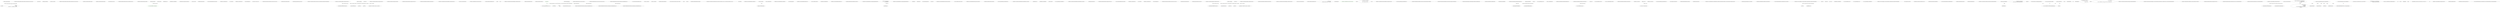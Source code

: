 digraph  {
n11 [label="HangFire.Web.CombinedResourceHandler", span=""];
n0 [cluster="HangFire.Web.CombinedResourceHandler.CombinedResourceHandler(System.Reflection.Assembly, string, params string[])", label="Entry HangFire.Web.CombinedResourceHandler.CombinedResourceHandler(System.Reflection.Assembly, string, params string[])", span="26-26"];
n1 [cluster="HangFire.Web.CombinedResourceHandler.CombinedResourceHandler(System.Reflection.Assembly, string, params string[])", label="_assembly = assembly", span="31-31"];
n2 [cluster="HangFire.Web.CombinedResourceHandler.CombinedResourceHandler(System.Reflection.Assembly, string, params string[])", label="_baseNamespace = baseNamespace", span="32-32"];
n3 [cluster="HangFire.Web.CombinedResourceHandler.CombinedResourceHandler(System.Reflection.Assembly, string, params string[])", label="_resourceNames = resourceNames", span="33-33"];
n4 [cluster="HangFire.Web.CombinedResourceHandler.CombinedResourceHandler(System.Reflection.Assembly, string, params string[])", label="Exit HangFire.Web.CombinedResourceHandler.CombinedResourceHandler(System.Reflection.Assembly, string, params string[])", span="26-26"];
n5 [cluster="HangFire.Web.CombinedResourceHandler.WriteResponse()", label="Entry HangFire.Web.CombinedResourceHandler.WriteResponse()", span="36-36"];
n6 [cluster="HangFire.Web.CombinedResourceHandler.WriteResponse()", label=_resourceNames, span="38-38"];
n7 [cluster="HangFire.Web.CombinedResourceHandler.WriteResponse()", label="WriteResource(\r\n                    _assembly,\r\n                    string.Format(''{0}.{1}'', _baseNamespace, resourceName))", span="40-42"];
n8 [cluster="HangFire.Web.CombinedResourceHandler.WriteResponse()", label="Exit HangFire.Web.CombinedResourceHandler.WriteResponse()", span="36-36"];
n9 [cluster="string.Format(string, object, object)", label="Entry string.Format(string, object, object)", span="0-0"];
n10 [cluster="HangFire.Web.EmbeddedResourceHandler.WriteResource(System.Reflection.Assembly, string)", label="Entry HangFire.Web.EmbeddedResourceHandler.WriteResource(System.Reflection.Assembly, string)", span="50-50"];
m0_34 [cluster="Hangfire.Common.JobHelper.ToTimestamp(System.DateTime)", file="BackgroundJobServer.cs", label="Entry Hangfire.Common.JobHelper.ToTimestamp(System.DateTime)", span="57-57"];
m0_8 [cluster="System.ArgumentNullException.ArgumentNullException(string)", file="BackgroundJobServer.cs", label="HangFire.States.ProcessingState", span=""];
m0_6 [cluster="Hangfire.Server.SchedulePoller.SchedulePoller(System.TimeSpan, System.Func<Hangfire.JobStorage, Hangfire.States.IStateMachineFactory>)", file="BackgroundJobServer.cs", label="_pollInterval = pollInterval", span="42-42"];
m0_3 [cluster="Hangfire.Server.SchedulePoller.SchedulePoller(System.TimeSpan, System.Func<Hangfire.JobStorage, Hangfire.States.IStateMachineFactory>)", file="BackgroundJobServer.cs", label="stateMachineFactory == null", span="39-39"];
m0_4 [cluster="Hangfire.Server.SchedulePoller.SchedulePoller(System.TimeSpan, System.Func<Hangfire.JobStorage, Hangfire.States.IStateMachineFactory>)", color=green, community=0, file="BackgroundJobServer.cs", label="throw new ArgumentNullException(''stateMachineFactory'');", prediction=0, span="39-39"];
m0_5 [cluster="Hangfire.Server.SchedulePoller.SchedulePoller(System.TimeSpan, System.Func<Hangfire.JobStorage, Hangfire.States.IStateMachineFactory>)", file="BackgroundJobServer.cs", label="_stateMachineFactory = stateMachineFactory", span="41-41"];
m0_0 [cluster="HangFire.States.ProcessingState.ProcessingState(string)", file="BackgroundJobServer.cs", label="Entry HangFire.States.ProcessingState.ProcessingState(string)", span="27-27"];
m0_1 [cluster="HangFire.States.ProcessingState.ProcessingState(string)", file="BackgroundJobServer.cs", label="ServerName = serverName", span="29-29"];
m0_33 [cluster="Hangfire.JobStorage.GetConnection()", file="BackgroundJobServer.cs", label="Entry Hangfire.JobStorage.GetConnection()", span="56-56"];
m0_19 [cluster="System.Threading.WaitHandle.WaitOne(System.TimeSpan)", file="BackgroundJobServer.cs", label="Entry System.Threading.WaitHandle.WaitOne(System.TimeSpan)", span="0-0"];
m0_20 [cluster="Hangfire.Server.SchedulePoller.ToString()", file="BackgroundJobServer.cs", label="Entry Hangfire.Server.SchedulePoller.ToString()", span="64-64"];
m0_21 [cluster="Hangfire.Server.SchedulePoller.ToString()", file="BackgroundJobServer.cs", label="return ''Schedule Poller'';", span="66-66"];
m0_22 [cluster="Hangfire.Server.SchedulePoller.ToString()", file="BackgroundJobServer.cs", label="Exit Hangfire.Server.SchedulePoller.ToString()", span="64-64"];
m0_36 [cluster="string.IsNullOrEmpty(string)", file="BackgroundJobServer.cs", label="Entry string.IsNullOrEmpty(string)", span="0-0"];
m0_37 [cluster="System.Func<T, TResult>.Invoke(T)", file="BackgroundJobServer.cs", label="Entry System.Func<T, TResult>.Invoke(T)", span="0-0"];
m0_35 [cluster="Hangfire.Storage.IStorageConnection.GetFirstByLowestScoreFromSet(string, double, double)", file="BackgroundJobServer.cs", label="Entry Hangfire.Storage.IStorageConnection.GetFirstByLowestScoreFromSet(string, double, double)", span="57-57"];
m0_39 [cluster="Hangfire.States.EnqueuedState.EnqueuedState()", file="BackgroundJobServer.cs", label="Entry Hangfire.States.EnqueuedState.EnqueuedState()", span="31-31"];
m0_18 [cluster="Hangfire.Logging.ILog.InfoFormat(string, params object[])", file="BackgroundJobServer.cs", label="Entry Hangfire.Logging.ILog.InfoFormat(string, params object[])", span="210-210"];
m0_2 [cluster="Hangfire.Server.SchedulePoller.SchedulePoller(System.TimeSpan, System.Func<Hangfire.JobStorage, Hangfire.States.IStateMachineFactory>)", file="BackgroundJobServer.cs", label="Entry Hangfire.Server.SchedulePoller.SchedulePoller(System.TimeSpan, System.Func<Hangfire.JobStorage, Hangfire.States.IStateMachineFactory>)", span="37-37"];
m0_9 [cluster="Hangfire.Server.SchedulePoller.Execute(Hangfire.Server.BackgroundProcessContext)", file="BackgroundJobServer.cs", label="Entry Hangfire.Server.SchedulePoller.Execute(Hangfire.Server.BackgroundProcessContext)", span="45-45"];
m0_10 [cluster="Hangfire.Server.SchedulePoller.Execute(Hangfire.Server.BackgroundProcessContext)", file="BackgroundJobServer.cs", label="!EnqueueNextScheduledJob(context)", span="47-47"];
m0_14 [cluster="Hangfire.Server.SchedulePoller.Execute(Hangfire.Server.BackgroundProcessContext)", file="BackgroundJobServer.cs", label="context.CancellationToken.WaitHandle.WaitOne(_pollInterval)", span="55-55"];
m0_11 [cluster="Hangfire.Server.SchedulePoller.Execute(Hangfire.Server.BackgroundProcessContext)", file="BackgroundJobServer.cs", label="_enqueuedCount != 0", span="49-49"];
m0_15 [cluster="Hangfire.Server.SchedulePoller.Execute(Hangfire.Server.BackgroundProcessContext)", file="BackgroundJobServer.cs", label="_enqueuedCount++", span="60-60"];
m0_12 [cluster="Hangfire.Server.SchedulePoller.Execute(Hangfire.Server.BackgroundProcessContext)", file="BackgroundJobServer.cs", label="Logger.InfoFormat(''{0} scheduled jobs were enqueued.'', _enqueuedCount)", span="51-51"];
m0_13 [cluster="Hangfire.Server.SchedulePoller.Execute(Hangfire.Server.BackgroundProcessContext)", file="BackgroundJobServer.cs", label="_enqueuedCount = 0", span="52-52"];
m0_16 [cluster="Hangfire.Server.SchedulePoller.Execute(Hangfire.Server.BackgroundProcessContext)", file="BackgroundJobServer.cs", label="Exit Hangfire.Server.SchedulePoller.Execute(Hangfire.Server.BackgroundProcessContext)", span="45-45"];
m0_7 [cluster="HangFire.Common.JobHelper.ToStringTimestamp(System.DateTime)", file="BackgroundJobServer.cs", label="Entry HangFire.Common.JobHelper.ToStringTimestamp(System.DateTime)", span="46-46"];
m0_40 [cluster="Hangfire.States.IStateMachine.ChangeState(string, Hangfire.States.IState, string[])", file="BackgroundJobServer.cs", label="Entry Hangfire.States.IStateMachine.ChangeState(string, Hangfire.States.IState, string[])", span="31-31"];
m0_38 [cluster="Hangfire.States.IStateMachineFactory.Create(Hangfire.Storage.IStorageConnection)", file="BackgroundJobServer.cs", label="Entry Hangfire.States.IStateMachineFactory.Create(Hangfire.Storage.IStorageConnection)", span="22-22"];
m0_17 [cluster="Hangfire.Server.SchedulePoller.EnqueueNextScheduledJob(Hangfire.Server.BackgroundProcessContext)", file="BackgroundJobServer.cs", label="Entry Hangfire.Server.SchedulePoller.EnqueueNextScheduledJob(Hangfire.Server.BackgroundProcessContext)", span="69-69"];
m0_23 [cluster="Hangfire.Server.SchedulePoller.EnqueueNextScheduledJob(Hangfire.Server.BackgroundProcessContext)", file="BackgroundJobServer.cs", label="var connection = context.Storage.GetConnection()", span="71-71"];
m0_28 [cluster="Hangfire.Server.SchedulePoller.EnqueueNextScheduledJob(Hangfire.Server.BackgroundProcessContext)", file="BackgroundJobServer.cs", label="var stateMachine = _stateMachineFactory(context.Storage).Create(connection)", span="84-84"];
m0_24 [cluster="Hangfire.Server.SchedulePoller.EnqueueNextScheduledJob(Hangfire.Server.BackgroundProcessContext)", file="BackgroundJobServer.cs", label="var timestamp = JobHelper.ToTimestamp(DateTime.UtcNow)", span="73-73"];
m0_27 [cluster="Hangfire.Server.SchedulePoller.EnqueueNextScheduledJob(Hangfire.Server.BackgroundProcessContext)", file="BackgroundJobServer.cs", label="return false;", span="81-81"];
m0_31 [cluster="Hangfire.Server.SchedulePoller.EnqueueNextScheduledJob(Hangfire.Server.BackgroundProcessContext)", file="BackgroundJobServer.cs", label="return true;", span="92-92"];
m0_32 [cluster="Hangfire.Server.SchedulePoller.EnqueueNextScheduledJob(Hangfire.Server.BackgroundProcessContext)", file="BackgroundJobServer.cs", label="Exit Hangfire.Server.SchedulePoller.EnqueueNextScheduledJob(Hangfire.Server.BackgroundProcessContext)", span="69-69"];
m0_41 [file="BackgroundJobServer.cs", label="Hangfire.Server.SchedulePoller", span=""];
m1_12 [cluster="HangFire.Web.Pages.PerPageSelector.Execute()", file="DefaultJobPerformanceProcess.cs", label="Exit HangFire.Web.Pages.PerPageSelector.Execute()", span="23-23"];
m1_13 [cluster="HangFire.Web.RazorPage.WriteLiteral(string)", file="DefaultJobPerformanceProcess.cs", label="Entry HangFire.Web.RazorPage.WriteLiteral(string)", span="69-69"];
m1_16 [cluster="HangFire.Tests.HangFireJobActivatorTests.CustomConstructorJob.Perform()", file="DefaultJobPerformanceProcess.cs", label="HangFire.Web.Pages.PerPageSelector", span=""];
m1_17 [cluster="HangFire.Tests.HangFireJobActivatorTests.CustomConstructorJob.Perform()", file="DefaultJobPerformanceProcess.cs", label="Exit HangFire.Tests.HangFireJobActivatorTests.CustomConstructorJob.Perform()", span="38-38"];
m1_14 [cluster="HangFire.Tests.HangFireJobActivatorTests.CustomConstructorJob.CustomConstructorJob(string)", file="DefaultJobPerformanceProcess.cs", label="Entry HangFire.Tests.HangFireJobActivatorTests.CustomConstructorJob.CustomConstructorJob(string)", span="34-34"];
m1_5 [cluster="HangFire.Web.Pages.PerPageSelector.Execute()", file="DefaultJobPerformanceProcess.cs", label="Write(count == _pager.RecordsPerPage ? ''active'' : null)", span="46-46"];
m1_6 [cluster="HangFire.Web.Pages.PerPageSelector.Execute()", file="DefaultJobPerformanceProcess.cs", label="WriteLiteral(''\'' \r\n                   href=\'''')", span="51-51"];
m1_0 [cluster="HangFire.Tests.HangFireJobActivatorTests.Activate_ReturnsTheJobInstance_WhenTheJobHasDefaultConstructor()", file="DefaultJobPerformanceProcess.cs", label="Entry HangFire.Tests.HangFireJobActivatorTests.Activate_ReturnsTheJobInstance_WhenTheJobHasDefaultConstructor()", span="10-10"];
m1_3 [cluster="HangFire.Tests.HangFireJobActivatorTests.Activate_ReturnsTheJobInstance_WhenTheJobHasDefaultConstructor()", color=green, community=0, file="DefaultJobPerformanceProcess.cs", label="Assert.IsNotNull(job)", prediction=1, span="14-14"];
m1_2 [cluster="HangFire.Tests.HangFireJobActivatorTests.Activate_ReturnsTheJobInstance_WhenTheJobHasDefaultConstructor()", file="DefaultJobPerformanceProcess.cs", label="var job = activator.ActivateJob(typeof(DefaultConstructorJob))", span="13-13"];
m1_10 [cluster="HangFire.Tests.HangFireJobActivatorTests.Activate_ThrowsActivationException_WhenTheJobHasNoDefaultConstructor()", file="DefaultJobPerformanceProcess.cs", label="activator.ActivateJob(typeof(CustomConstructorJob))", span="22-22"];
m1_4 [cluster="HangFire.Tests.HangFireJobActivatorTests.Activate_ReturnsTheJobInstance_WhenTheJobHasDefaultConstructor()", file="DefaultJobPerformanceProcess.cs", label="Exit HangFire.Tests.HangFireJobActivatorTests.Activate_ReturnsTheJobInstance_WhenTheJobHasDefaultConstructor()", span="10-10"];
m1_11 [cluster="HangFire.Tests.HangFireJobActivatorTests.Activate_ThrowsActivationException_WhenTheJobHasNoDefaultConstructor()", file="DefaultJobPerformanceProcess.cs", label="Exit HangFire.Tests.HangFireJobActivatorTests.Activate_ThrowsActivationException_WhenTheJobHasNoDefaultConstructor()", span="19-19"];
m1_7 [cluster="Unk.IsNotNull", file="DefaultJobPerformanceProcess.cs", label="Entry Unk.IsNotNull", span=""];
m1_9 [cluster="HangFire.Tests.HangFireJobActivatorTests.Activate_ThrowsActivationException_WhenTheJobHasNoDefaultConstructor()", file="DefaultJobPerformanceProcess.cs", label="var activator = new JobActivator()", span="21-21"];
m1_1 [cluster="HangFire.Tests.HangFireJobActivatorTests.Activate_ReturnsTheJobInstance_WhenTheJobHasDefaultConstructor()", file="DefaultJobPerformanceProcess.cs", label="var activator = new JobActivator()", span="12-12"];
m1_8 [cluster="HangFire.Tests.HangFireJobActivatorTests.Activate_ThrowsActivationException_WhenTheJobHasNoDefaultConstructor()", file="DefaultJobPerformanceProcess.cs", label="Entry HangFire.Tests.HangFireJobActivatorTests.Activate_ThrowsActivationException_WhenTheJobHasNoDefaultConstructor()", span="19-19"];
m1_15 [cluster="HangFire.Web.Pager.RecordsPerPageUrl(int)", file="DefaultJobPerformanceProcess.cs", label="Entry HangFire.Web.Pager.RecordsPerPageUrl(int)", span="58-58"];
m3_28 [cluster="System.Collections.Generic.Dictionary<TKey, TValue>.Dictionary()", file="RecurringJobScheduler.cs", label="Entry System.Collections.Generic.Dictionary<TKey, TValue>.Dictionary()", span="0-0"];
m3_3 [cluster="Unk.>", file="RecurringJobScheduler.cs", label="Entry Unk.>", span=""];
m3_20 [cluster="Unk.Be", file="RecurringJobScheduler.cs", label="Entry Unk.Be", span=""];
m3_7 [cluster="HangFire.States.FailedState.FailedState(System.Exception)", file="RecurringJobScheduler.cs", label="Entry HangFire.States.FailedState.FailedState(System.Exception)", span="27-27"];
m3_29 [cluster="HangFire.Core.Tests.DictionaryAssert.ContainsFollowingItems(System.Collections.Generic.IDictionary<string, string>, System.Collections.Generic.IDictionary<string, string>)", file="RecurringJobScheduler.cs", label="Entry HangFire.Core.Tests.DictionaryAssert.ContainsFollowingItems(System.Collections.Generic.IDictionary<string, string>, System.Collections.Generic.IDictionary<string, string>)", span="9-9"];
m3_15 [cluster="Unk.BeSameAs", file="RecurringJobScheduler.cs", label="Entry Unk.BeSameAs", span=""];
m3_8 [cluster="HangFire.Core.Tests.States.FailedStateFacts.Ctor_SetsAllProperties()", file="RecurringJobScheduler.cs", label="Entry HangFire.Core.Tests.States.FailedStateFacts.Ctor_SetsAllProperties()", span="18-18"];
m3_9 [cluster="HangFire.Core.Tests.States.FailedStateFacts.Ctor_SetsAllProperties()", file="RecurringJobScheduler.cs", label="var exception = new Exception()", span="20-20"];
m3_10 [cluster="HangFire.Core.Tests.States.FailedStateFacts.Ctor_SetsAllProperties()", file="RecurringJobScheduler.cs", label="var state = new FailedState(exception)", span="21-21"];
m3_11 [cluster="HangFire.Core.Tests.States.FailedStateFacts.Ctor_SetsAllProperties()", file="RecurringJobScheduler.cs", label="state.Exception.Should().BeSameAs(exception)", span="23-23"];
m3_12 [cluster="HangFire.Core.Tests.States.FailedStateFacts.Ctor_SetsAllProperties()", file="RecurringJobScheduler.cs", label="Exit HangFire.Core.Tests.States.FailedStateFacts.Ctor_SetsAllProperties()", span="18-18"];
m3_13 [cluster="System.Exception.Exception()", file="RecurringJobScheduler.cs", label="Entry System.Exception.Exception()", span="0-0"];
m3_16 [cluster="HangFire.Core.Tests.States.FailedStateFacts.StateName_IsCorrect()", file="RecurringJobScheduler.cs", label="Entry HangFire.Core.Tests.States.FailedStateFacts.StateName_IsCorrect()", span="27-27"];
m3_17 [cluster="HangFire.Core.Tests.States.FailedStateFacts.StateName_IsCorrect()", file="RecurringJobScheduler.cs", label="var state = new FailedState(new Exception())", span="29-29"];
m3_18 [cluster="HangFire.Core.Tests.States.FailedStateFacts.StateName_IsCorrect()", file="RecurringJobScheduler.cs", label="state.StateName.Should().Be(FailedState.Name)", span="31-31"];
m3_19 [cluster="HangFire.Core.Tests.States.FailedStateFacts.StateName_IsCorrect()", file="RecurringJobScheduler.cs", label="Exit HangFire.Core.Tests.States.FailedStateFacts.StateName_IsCorrect()", span="27-27"];
m3_27 [cluster="HangFire.States.FailedState.GetProperties(HangFire.Common.JobMethod)", file="RecurringJobScheduler.cs", label="Entry HangFire.States.FailedState.GetProperties(HangFire.Common.JobMethod)", span="37-37"];
m3_0 [cluster="HangFire.Core.Tests.States.FailedStateFacts.Ctor_ThrowsAnException_IfExceptionParameterIsNull()", file="RecurringJobScheduler.cs", label="Entry HangFire.Core.Tests.States.FailedStateFacts.Ctor_ThrowsAnException_IfExceptionParameterIsNull()", span="11-11"];
m3_1 [cluster="HangFire.Core.Tests.States.FailedStateFacts.Ctor_ThrowsAnException_IfExceptionParameterIsNull()", file="RecurringJobScheduler.cs", label="Assert.Throws<ArgumentNullException>(\r\n                () => new FailedState(null))", span="13-14"];
m3_2 [cluster="HangFire.Core.Tests.States.FailedStateFacts.Ctor_ThrowsAnException_IfExceptionParameterIsNull()", file="RecurringJobScheduler.cs", label="Exit HangFire.Core.Tests.States.FailedStateFacts.Ctor_ThrowsAnException_IfExceptionParameterIsNull()", span="11-11"];
m3_4 [cluster="lambda expression", file="RecurringJobScheduler.cs", label="Entry lambda expression", span="14-14"];
m3_5 [cluster="lambda expression", file="RecurringJobScheduler.cs", label="new FailedState(null)", span="14-14"];
m3_6 [cluster="lambda expression", file="RecurringJobScheduler.cs", label="Exit lambda expression", span="14-14"];
m3_26 [cluster="System.Exception.Exception(string)", file="RecurringJobScheduler.cs", label="Entry System.Exception.Exception(string)", span="0-0"];
m3_14 [cluster="Unk.Should", file="RecurringJobScheduler.cs", label="Entry Unk.Should", span=""];
m3_21 [cluster="HangFire.Core.Tests.States.FailedStateFacts.GetProperties_ReturnsCorrectProperties()", file="RecurringJobScheduler.cs", label="Entry HangFire.Core.Tests.States.FailedStateFacts.GetProperties_ReturnsCorrectProperties()", span="35-35"];
m3_22 [cluster="HangFire.Core.Tests.States.FailedStateFacts.GetProperties_ReturnsCorrectProperties()", file="RecurringJobScheduler.cs", label="var state = new FailedState(new Exception(''Message''))", span="37-37"];
m3_25 [cluster="HangFire.Core.Tests.States.FailedStateFacts.GetProperties_ReturnsCorrectProperties()", file="RecurringJobScheduler.cs", label="Exit HangFire.Core.Tests.States.FailedStateFacts.GetProperties_ReturnsCorrectProperties()", span="35-35"];
m4_32 [cluster="Hangfire.Common.JobHelper.ToTimestamp(System.DateTime)", file="SchedulePoller.cs", label="Entry Hangfire.Common.JobHelper.ToTimestamp(System.DateTime)", span="57-57"];
m4_6 [cluster="System.ArgumentNullException.ArgumentNullException(string)", file="SchedulePoller.cs", label="Entry System.ArgumentNullException.ArgumentNullException(string)", span="0-0"];
m4_0 [cluster="Hangfire.Server.SchedulePoller.SchedulePoller(Hangfire.States.IStateMachineFactory, System.TimeSpan)", file="SchedulePoller.cs", label="Entry Hangfire.Server.SchedulePoller.SchedulePoller(Hangfire.States.IStateMachineFactory, System.TimeSpan)", span="32-32"];
m4_1 [cluster="Hangfire.Server.SchedulePoller.SchedulePoller(Hangfire.States.IStateMachineFactory, System.TimeSpan)", file="SchedulePoller.cs", label="stateMachineFactory == null", span="34-34"];
m4_3 [cluster="Hangfire.Server.SchedulePoller.SchedulePoller(Hangfire.States.IStateMachineFactory, System.TimeSpan)", file="SchedulePoller.cs", label="_stateMachineFactory = stateMachineFactory", span="36-36"];
m4_4 [cluster="Hangfire.Server.SchedulePoller.SchedulePoller(Hangfire.States.IStateMachineFactory, System.TimeSpan)", file="SchedulePoller.cs", label="_pollInterval = pollInterval", span="37-37"];
m4_2 [cluster="Hangfire.Server.SchedulePoller.SchedulePoller(Hangfire.States.IStateMachineFactory, System.TimeSpan)", file="SchedulePoller.cs", label="throw new ArgumentNullException(''stateMachineFactory'');", span="34-34"];
m4_5 [cluster="Hangfire.Server.SchedulePoller.SchedulePoller(Hangfire.States.IStateMachineFactory, System.TimeSpan)", file="SchedulePoller.cs", label="Exit Hangfire.Server.SchedulePoller.SchedulePoller(Hangfire.States.IStateMachineFactory, System.TimeSpan)", span="32-32"];
m4_31 [cluster="Hangfire.JobStorage.GetConnection()", file="SchedulePoller.cs", label="Entry Hangfire.JobStorage.GetConnection()", span="56-56"];
m4_37 [cluster="Hangfire.States.IStateMachine.ChangeState(string, Hangfire.States.IState, string[])", file="SchedulePoller.cs", label="Entry Hangfire.States.IStateMachine.ChangeState(string, Hangfire.States.IState, string[])", span="31-31"];
m4_17 [cluster="System.Threading.WaitHandle.WaitOne(System.TimeSpan)", file="SchedulePoller.cs", label="Entry System.Threading.WaitHandle.WaitOne(System.TimeSpan)", span="0-0"];
m4_18 [cluster="Hangfire.Server.SchedulePoller.ToString()", file="SchedulePoller.cs", label="Entry Hangfire.Server.SchedulePoller.ToString()", span="59-59"];
m4_19 [cluster="Hangfire.Server.SchedulePoller.ToString()", file="SchedulePoller.cs", label="return ''Schedule Poller'';", span="61-61"];
m4_20 [cluster="Hangfire.Server.SchedulePoller.ToString()", file="SchedulePoller.cs", label="Exit Hangfire.Server.SchedulePoller.ToString()", span="59-59"];
m4_34 [cluster="string.IsNullOrEmpty(string)", file="SchedulePoller.cs", label="Entry string.IsNullOrEmpty(string)", span="0-0"];
m4_33 [cluster="Hangfire.Storage.IStorageConnection.GetFirstByLowestScoreFromSet(string, double, double)", file="SchedulePoller.cs", label="Entry Hangfire.Storage.IStorageConnection.GetFirstByLowestScoreFromSet(string, double, double)", span="57-57"];
m4_36 [cluster="Hangfire.States.EnqueuedState.EnqueuedState()", file="SchedulePoller.cs", label="Entry Hangfire.States.EnqueuedState.EnqueuedState()", span="31-31"];
m4_16 [cluster="Hangfire.Logging.ILog.InfoFormat(string, params object[])", file="SchedulePoller.cs", label="Entry Hangfire.Logging.ILog.InfoFormat(string, params object[])", span="210-210"];
m4_7 [cluster="Hangfire.Server.SchedulePoller.Execute(Hangfire.Server.BackgroundProcessContext)", file="SchedulePoller.cs", label="Entry Hangfire.Server.SchedulePoller.Execute(Hangfire.Server.BackgroundProcessContext)", span="40-40"];
m4_8 [cluster="Hangfire.Server.SchedulePoller.Execute(Hangfire.Server.BackgroundProcessContext)", file="SchedulePoller.cs", label="!EnqueueNextScheduledJob(context)", span="42-42"];
m4_12 [cluster="Hangfire.Server.SchedulePoller.Execute(Hangfire.Server.BackgroundProcessContext)", file="SchedulePoller.cs", label="context.CancellationToken.WaitHandle.WaitOne(_pollInterval)", span="50-50"];
m4_9 [cluster="Hangfire.Server.SchedulePoller.Execute(Hangfire.Server.BackgroundProcessContext)", file="SchedulePoller.cs", label="_enqueuedCount != 0", span="44-44"];
m4_13 [cluster="Hangfire.Server.SchedulePoller.Execute(Hangfire.Server.BackgroundProcessContext)", file="SchedulePoller.cs", label="_enqueuedCount++", span="55-55"];
m4_10 [cluster="Hangfire.Server.SchedulePoller.Execute(Hangfire.Server.BackgroundProcessContext)", file="SchedulePoller.cs", label="Logger.InfoFormat(''{0} scheduled jobs were enqueued.'', _enqueuedCount)", span="46-46"];
m4_11 [cluster="Hangfire.Server.SchedulePoller.Execute(Hangfire.Server.BackgroundProcessContext)", file="SchedulePoller.cs", label="_enqueuedCount = 0", span="47-47"];
m4_14 [cluster="Hangfire.Server.SchedulePoller.Execute(Hangfire.Server.BackgroundProcessContext)", file="SchedulePoller.cs", label="Exit Hangfire.Server.SchedulePoller.Execute(Hangfire.Server.BackgroundProcessContext)", span="40-40"];
m4_35 [cluster="Hangfire.States.IStateMachineFactory.Create(Hangfire.Storage.IStorageConnection)", file="SchedulePoller.cs", label="Entry Hangfire.States.IStateMachineFactory.Create(Hangfire.Storage.IStorageConnection)", span="22-22"];
m4_15 [cluster="Hangfire.Server.SchedulePoller.EnqueueNextScheduledJob(Hangfire.Server.BackgroundProcessContext)", file="SchedulePoller.cs", label="Entry Hangfire.Server.SchedulePoller.EnqueueNextScheduledJob(Hangfire.Server.BackgroundProcessContext)", span="64-64"];
m4_21 [cluster="Hangfire.Server.SchedulePoller.EnqueueNextScheduledJob(Hangfire.Server.BackgroundProcessContext)", file="SchedulePoller.cs", label="var connection = context.Storage.GetConnection()", span="66-66"];
m4_22 [cluster="Hangfire.Server.SchedulePoller.EnqueueNextScheduledJob(Hangfire.Server.BackgroundProcessContext)", file="SchedulePoller.cs", label="var timestamp = JobHelper.ToTimestamp(DateTime.UtcNow)", span="68-68"];
m4_23 [cluster="Hangfire.Server.SchedulePoller.EnqueueNextScheduledJob(Hangfire.Server.BackgroundProcessContext)", file="SchedulePoller.cs", label="var jobId = connection\r\n                    .GetFirstByLowestScoreFromSet(''schedule'', 0, timestamp)", span="71-72"];
m4_24 [cluster="Hangfire.Server.SchedulePoller.EnqueueNextScheduledJob(Hangfire.Server.BackgroundProcessContext)", file="SchedulePoller.cs", label="String.IsNullOrEmpty(jobId)", span="74-74"];
m4_28 [cluster="Hangfire.Server.SchedulePoller.EnqueueNextScheduledJob(Hangfire.Server.BackgroundProcessContext)", color=green, community=0, file="SchedulePoller.cs", label="var stateMachine = _stateMachineFactory(context.Storage).Create(connection)", prediction=2, span="84-84"];
m4_25 [cluster="Hangfire.Server.SchedulePoller.EnqueueNextScheduledJob(Hangfire.Server.BackgroundProcessContext)", file="SchedulePoller.cs", label="return false;", span="76-76"];
m4_27 [cluster="Hangfire.Server.SchedulePoller.EnqueueNextScheduledJob(Hangfire.Server.BackgroundProcessContext)", file="SchedulePoller.cs", label="var enqueuedState = new EnqueuedState\r\n                {\r\n                    Reason = ''Enqueued as a scheduled job''\r\n                }", span="80-83"];
m4_29 [cluster="Hangfire.Server.SchedulePoller.EnqueueNextScheduledJob(Hangfire.Server.BackgroundProcessContext)", file="SchedulePoller.cs", label="return true;", span="87-87"];
m4_30 [cluster="Hangfire.Server.SchedulePoller.EnqueueNextScheduledJob(Hangfire.Server.BackgroundProcessContext)", file="SchedulePoller.cs", label="Exit Hangfire.Server.SchedulePoller.EnqueueNextScheduledJob(Hangfire.Server.BackgroundProcessContext)", span="64-64"];
m4_38 [file="SchedulePoller.cs", label="Hangfire.Server.SchedulePoller", span=""];
m6_7 [cluster="System.ArgumentNullException.ArgumentNullException(string)", file="StateMachineFactory.cs", label="Entry System.ArgumentNullException.ArgumentNullException(string)", span="0-0"];
m6_9 [cluster="Hangfire.States.StateHandlerCollection.AddRange(System.Collections.Generic.IEnumerable<Hangfire.States.IStateHandler>)", file="StateMachineFactory.cs", label="Entry Hangfire.States.StateHandlerCollection.AddRange(System.Collections.Generic.IEnumerable<Hangfire.States.IStateHandler>)", span="27-27"];
m6_18 [cluster="Hangfire.States.StateMachine.StateMachine(Hangfire.Storage.IStorageConnection, Hangfire.States.IStateChangeProcess)", file="StateMachineFactory.cs", label="Entry Hangfire.States.StateMachine.StateMachine(Hangfire.Storage.IStorageConnection, Hangfire.States.IStateChangeProcess)", span="33-33"];
m6_17 [cluster="Hangfire.States.DefaultStateChangeProcess.DefaultStateChangeProcess(Hangfire.States.StateHandlerCollection)", file="StateMachineFactory.cs", label="Entry Hangfire.States.DefaultStateChangeProcess.DefaultStateChangeProcess(Hangfire.States.StateHandlerCollection)", span="32-32"];
m6_8 [cluster="Hangfire.States.StateHandlerCollection.StateHandlerCollection()", file="StateMachineFactory.cs", label="Entry Hangfire.States.StateHandlerCollection.StateHandlerCollection()", span="22-22"];
m6_10 [cluster="Hangfire.JobStorage.GetStateHandlers()", file="StateMachineFactory.cs", label="Entry Hangfire.JobStorage.GetStateHandlers()", span="63-63"];
m6_0 [cluster="Hangfire.States.StateMachineFactory.StateMachineFactory(Hangfire.JobStorage)", file="StateMachineFactory.cs", label="Entry Hangfire.States.StateMachineFactory.StateMachineFactory(Hangfire.JobStorage)", span="25-25"];
m6_1 [cluster="Hangfire.States.StateMachineFactory.StateMachineFactory(Hangfire.JobStorage)", file="StateMachineFactory.cs", label="storage == null", span="27-27"];
m6_5 [cluster="Hangfire.States.StateMachineFactory.StateMachineFactory(Hangfire.JobStorage)", file="StateMachineFactory.cs", label="_handlers.AddRange(storage.GetStateHandlers())", span="31-31"];
m6_2 [cluster="Hangfire.States.StateMachineFactory.StateMachineFactory(Hangfire.JobStorage)", file="StateMachineFactory.cs", label="throw new ArgumentNullException(''storage'');", span="27-27"];
m6_3 [cluster="Hangfire.States.StateMachineFactory.StateMachineFactory(Hangfire.JobStorage)", file="StateMachineFactory.cs", label="_handlers = new StateHandlerCollection()", span="29-29"];
m6_4 [cluster="Hangfire.States.StateMachineFactory.StateMachineFactory(Hangfire.JobStorage)", file="StateMachineFactory.cs", label="_handlers.AddRange(GlobalStateHandlers.Handlers)", span="30-30"];
m6_6 [cluster="Hangfire.States.StateMachineFactory.StateMachineFactory(Hangfire.JobStorage)", file="StateMachineFactory.cs", label="Exit Hangfire.States.StateMachineFactory.StateMachineFactory(Hangfire.JobStorage)", span="25-25"];
m6_11 [cluster="Hangfire.States.StateMachineFactory.Create(Hangfire.Storage.IStorageConnection)", file="StateMachineFactory.cs", label="Entry Hangfire.States.StateMachineFactory.Create(Hangfire.Storage.IStorageConnection)", span="34-34"];
m6_12 [cluster="Hangfire.States.StateMachineFactory.Create(Hangfire.Storage.IStorageConnection)", file="StateMachineFactory.cs", label="connection == null", span="36-36"];
m6_15 [cluster="Hangfire.States.StateMachineFactory.Create(Hangfire.Storage.IStorageConnection)", file="StateMachineFactory.cs", label="return new StateMachine(connection, process);", span="39-39"];
m6_13 [cluster="Hangfire.States.StateMachineFactory.Create(Hangfire.Storage.IStorageConnection)", file="StateMachineFactory.cs", label="throw new ArgumentNullException(''connection'');", span="36-36"];
m6_14 [cluster="Hangfire.States.StateMachineFactory.Create(Hangfire.Storage.IStorageConnection)", file="StateMachineFactory.cs", label="var process = new DefaultStateChangeProcess(_handlers)", span="38-38"];
m6_16 [cluster="Hangfire.States.StateMachineFactory.Create(Hangfire.Storage.IStorageConnection)", file="StateMachineFactory.cs", label="Exit Hangfire.States.StateMachineFactory.Create(Hangfire.Storage.IStorageConnection)", span="34-34"];
m6_19 [file="StateMachineFactory.cs", label="Hangfire.States.StateMachineFactory", span=""];
m7_50 [cluster="Hangfire.Server.Worker.ToString()", file="Worker.cs", label="Entry Hangfire.Server.Worker.ToString()", span="123-123"];
m7_51 [cluster="Hangfire.Server.Worker.ToString()", file="Worker.cs", label="return ''Worker #'' + _context.WorkerNumber;", span="125-125"];
m7_52 [cluster="Hangfire.Server.Worker.ToString()", file="Worker.cs", label="Exit Hangfire.Server.Worker.ToString()", span="123-123"];
m7_11 [cluster="System.ArgumentNullException.ArgumentNullException(string)", file="Worker.cs", label="Entry System.ArgumentNullException.ArgumentNullException(string)", span="0-0"];
m7_73 [cluster="System.Diagnostics.Stopwatch.StartNew()", file="Worker.cs", label="Entry System.Diagnostics.Stopwatch.StartNew()", span="0-0"];
m7_77 [cluster="Hangfire.States.FailedState.FailedState(System.Exception)", file="Worker.cs", label="Entry Hangfire.States.FailedState.FailedState(System.Exception)", span="26-26"];
m7_36 [cluster="Hangfire.JobStorage.GetConnection()", file="Worker.cs", label="Entry Hangfire.JobStorage.GetConnection()", span="56-56"];
m7_45 [cluster="Hangfire.Server.ServerJobCancellationToken.ServerJobCancellationToken(string, Hangfire.Storage.IStorageConnection, Hangfire.Server.WorkerContext, Hangfire.Server.BackgroundProcessContext)", file="Worker.cs", label="Entry Hangfire.Server.ServerJobCancellationToken.ServerJobCancellationToken(string, Hangfire.Storage.IStorageConnection, Hangfire.Server.WorkerContext, Hangfire.Server.BackgroundProcessContext)", span="32-32"];
m7_48 [cluster="Hangfire.Logging.ILog.DebugException(string, System.Exception)", file="Worker.cs", label="Entry Hangfire.Logging.ILog.DebugException(string, System.Exception)", span="130-130"];
m7_39 [cluster="Hangfire.States.IStateMachineFactory.Create(Hangfire.Storage.IStorageConnection)", file="Worker.cs", label="Entry Hangfire.States.IStateMachineFactory.Create(Hangfire.Storage.IStorageConnection)", span="22-22"];
m7_40 [cluster="System.Threading.CancellationTokenSource.CancellationTokenSource(System.TimeSpan)", file="Worker.cs", label="Entry System.Threading.CancellationTokenSource.CancellationTokenSource(System.TimeSpan)", span="0-0"];
m7_0 [cluster="Hangfire.Server.Worker.Worker(Hangfire.Server.WorkerContext, Hangfire.Server.IJobPerformanceProcess, Hangfire.States.IStateMachineFactory)", file="Worker.cs", label="Entry Hangfire.Server.Worker.Worker(Hangfire.Server.WorkerContext, Hangfire.Server.IJobPerformanceProcess, Hangfire.States.IStateMachineFactory)", span="35-35"];
m7_1 [cluster="Hangfire.Server.Worker.Worker(Hangfire.Server.WorkerContext, Hangfire.Server.IJobPerformanceProcess, Hangfire.States.IStateMachineFactory)", file="Worker.cs", label="context == null", span="40-40"];
m7_3 [cluster="Hangfire.Server.Worker.Worker(Hangfire.Server.WorkerContext, Hangfire.Server.IJobPerformanceProcess, Hangfire.States.IStateMachineFactory)", file="Worker.cs", label="process == null", span="41-41"];
m7_5 [cluster="Hangfire.Server.Worker.Worker(Hangfire.Server.WorkerContext, Hangfire.Server.IJobPerformanceProcess, Hangfire.States.IStateMachineFactory)", file="Worker.cs", label="stateMachineFactory == null", span="42-42"];
m7_7 [cluster="Hangfire.Server.Worker.Worker(Hangfire.Server.WorkerContext, Hangfire.Server.IJobPerformanceProcess, Hangfire.States.IStateMachineFactory)", file="Worker.cs", label="_context = context", span="44-44"];
m7_8 [cluster="Hangfire.Server.Worker.Worker(Hangfire.Server.WorkerContext, Hangfire.Server.IJobPerformanceProcess, Hangfire.States.IStateMachineFactory)", file="Worker.cs", label="_process = process", span="45-45"];
m7_9 [cluster="Hangfire.Server.Worker.Worker(Hangfire.Server.WorkerContext, Hangfire.Server.IJobPerformanceProcess, Hangfire.States.IStateMachineFactory)", file="Worker.cs", label="_stateMachineFactory = stateMachineFactory", span="46-46"];
m7_2 [cluster="Hangfire.Server.Worker.Worker(Hangfire.Server.WorkerContext, Hangfire.Server.IJobPerformanceProcess, Hangfire.States.IStateMachineFactory)", file="Worker.cs", label="throw new ArgumentNullException(''context'');", span="40-40"];
m7_4 [cluster="Hangfire.Server.Worker.Worker(Hangfire.Server.WorkerContext, Hangfire.Server.IJobPerformanceProcess, Hangfire.States.IStateMachineFactory)", file="Worker.cs", label="throw new ArgumentNullException(''process'');", span="41-41"];
m7_6 [cluster="Hangfire.Server.Worker.Worker(Hangfire.Server.WorkerContext, Hangfire.Server.IJobPerformanceProcess, Hangfire.States.IStateMachineFactory)", file="Worker.cs", label="throw new ArgumentNullException(''stateMachineFactory'');", span="42-42"];
m7_10 [cluster="Hangfire.Server.Worker.Worker(Hangfire.Server.WorkerContext, Hangfire.Server.IJobPerformanceProcess, Hangfire.States.IStateMachineFactory)", file="Worker.cs", label="Exit Hangfire.Server.Worker.Worker(Hangfire.Server.WorkerContext, Hangfire.Server.IJobPerformanceProcess, Hangfire.States.IStateMachineFactory)", span="35-35"];
m7_75 [cluster="System.Diagnostics.Stopwatch.Stop()", file="Worker.cs", label="Entry System.Diagnostics.Stopwatch.Stop()", span="0-0"];
m7_76 [cluster="Hangfire.States.SucceededState.SucceededState(object, long, long)", file="Worker.cs", label="Entry Hangfire.States.SucceededState.SucceededState(object, long, long)", span="28-28"];
m7_70 [cluster="Hangfire.Storage.IStorageConnection.GetJobData(string)", file="Worker.cs", label="Entry Hangfire.Storage.IStorageConnection.GetJobData(string)", span="42-42"];
m7_38 [cluster="System.Threading.CancellationToken.ThrowIfCancellationRequested()", file="Worker.cs", label="Entry System.Threading.CancellationToken.ThrowIfCancellationRequested()", span="0-0"];
m7_44 [cluster="Hangfire.Storage.IFetchedJob.RemoveFromQueue()", file="Worker.cs", label="Entry Hangfire.Storage.IFetchedJob.RemoveFromQueue()", span="24-24"];
m7_49 [cluster="Hangfire.Storage.IFetchedJob.Requeue()", file="Worker.cs", label="Entry Hangfire.Storage.IFetchedJob.Requeue()", span="25-25"];
m7_46 [cluster="Hangfire.Server.Worker.PerformJob(string, Hangfire.Storage.IStorageConnection, Hangfire.IJobCancellationToken)", file="Worker.cs", label="Entry Hangfire.Server.Worker.PerformJob(string, Hangfire.Storage.IStorageConnection, Hangfire.IJobCancellationToken)", span="128-128"];
m7_53 [cluster="Hangfire.Server.Worker.PerformJob(string, Hangfire.Storage.IStorageConnection, Hangfire.IJobCancellationToken)", file="Worker.cs", label="var jobData = connection.GetJobData(jobId)", span="132-132"];
m7_57 [cluster="Hangfire.Server.Worker.PerformJob(string, Hangfire.Storage.IStorageConnection, Hangfire.IJobCancellationToken)", file="Worker.cs", label="var performContext = new PerformContext(\r\n                    _context, connection, jobId, jobData.Job, jobData.CreatedAt, token)", span="144-145"];
m7_54 [cluster="Hangfire.Server.Worker.PerformJob(string, Hangfire.Storage.IStorageConnection, Hangfire.IJobCancellationToken)", file="Worker.cs", label="jobData == null", span="133-133"];
m7_56 [cluster="Hangfire.Server.Worker.PerformJob(string, Hangfire.Storage.IStorageConnection, Hangfire.IJobCancellationToken)", file="Worker.cs", label="jobData.EnsureLoaded()", span="142-142"];
m7_58 [cluster="Hangfire.Server.Worker.PerformJob(string, Hangfire.Storage.IStorageConnection, Hangfire.IJobCancellationToken)", file="Worker.cs", label="var latency = (DateTime.UtcNow - jobData.CreatedAt).TotalMilliseconds", span="147-147"];
m7_60 [cluster="Hangfire.Server.Worker.PerformJob(string, Hangfire.Storage.IStorageConnection, Hangfire.IJobCancellationToken)", file="Worker.cs", label="var result = _process.Run(performContext, jobData.Job)", span="150-150"];
m7_55 [cluster="Hangfire.Server.Worker.PerformJob(string, Hangfire.Storage.IStorageConnection, Hangfire.IJobCancellationToken)", file="Worker.cs", label="return null;", span="139-139"];
m7_59 [cluster="Hangfire.Server.Worker.PerformJob(string, Hangfire.Storage.IStorageConnection, Hangfire.IJobCancellationToken)", file="Worker.cs", label="var duration = Stopwatch.StartNew()", span="148-148"];
m7_62 [cluster="Hangfire.Server.Worker.PerformJob(string, Hangfire.Storage.IStorageConnection, Hangfire.IJobCancellationToken)", file="Worker.cs", label="return new SucceededState(result, (long) latency, duration.ElapsedMilliseconds);", span="153-153"];
m7_61 [cluster="Hangfire.Server.Worker.PerformJob(string, Hangfire.Storage.IStorageConnection, Hangfire.IJobCancellationToken)", file="Worker.cs", label="duration.Stop()", span="151-151"];
m7_63 [cluster="Hangfire.Server.Worker.PerformJob(string, Hangfire.Storage.IStorageConnection, Hangfire.IJobCancellationToken)", file="Worker.cs", label=OperationCanceledException, span="155-155"];
m7_64 [cluster="Hangfire.Server.Worker.PerformJob(string, Hangfire.Storage.IStorageConnection, Hangfire.IJobCancellationToken)", file="Worker.cs", label="throw;", span="157-157"];
m7_65 [cluster="Hangfire.Server.Worker.PerformJob(string, Hangfire.Storage.IStorageConnection, Hangfire.IJobCancellationToken)", file="Worker.cs", label=JobPerformanceException, span="159-159"];
m7_66 [cluster="Hangfire.Server.Worker.PerformJob(string, Hangfire.Storage.IStorageConnection, Hangfire.IJobCancellationToken)", file="Worker.cs", label="return new FailedState(ex.InnerException)\r\n                {\r\n                    Reason = ex.Message\r\n                };", span="161-164"];
m7_67 [cluster="Hangfire.Server.Worker.PerformJob(string, Hangfire.Storage.IStorageConnection, Hangfire.IJobCancellationToken)", file="Worker.cs", label=Exception, span="166-166"];
m7_68 [cluster="Hangfire.Server.Worker.PerformJob(string, Hangfire.Storage.IStorageConnection, Hangfire.IJobCancellationToken)", file="Worker.cs", label="return new FailedState(ex)\r\n                {\r\n                    Reason = ''Internal Hangfire Server exception occurred. Please, report it to Hangfire developers.''\r\n                };", span="168-171"];
m7_69 [cluster="Hangfire.Server.Worker.PerformJob(string, Hangfire.Storage.IStorageConnection, Hangfire.IJobCancellationToken)", file="Worker.cs", label="Exit Hangfire.Server.Worker.PerformJob(string, Hangfire.Storage.IStorageConnection, Hangfire.IJobCancellationToken)", span="128-128"];
m7_72 [cluster="Hangfire.Server.PerformContext.PerformContext(Hangfire.Server.WorkerContext, Hangfire.Storage.IStorageConnection, string, Hangfire.Common.Job, System.DateTime, Hangfire.IJobCancellationToken)", file="Worker.cs", label="Entry Hangfire.Server.PerformContext.PerformContext(Hangfire.Server.WorkerContext, Hangfire.Storage.IStorageConnection, string, Hangfire.Common.Job, System.DateTime, Hangfire.IJobCancellationToken)", span="35-35"];
m7_74 [cluster="Hangfire.Server.IJobPerformanceProcess.Run(Hangfire.Server.PerformContext, Hangfire.Server.IJobPerformer)", file="Worker.cs", label="Entry Hangfire.Server.IJobPerformanceProcess.Run(Hangfire.Server.PerformContext, Hangfire.Server.IJobPerformer)", span="20-20"];
m7_47 [cluster="Hangfire.States.IStateMachine.ChangeState(string, Hangfire.States.IState, string[])", file="Worker.cs", label="Entry Hangfire.States.IStateMachine.ChangeState(string, Hangfire.States.IState, string[])", span="31-31"];
m7_43 [cluster="Hangfire.States.IStateMachine.ChangeState(string, Hangfire.States.IState, string[], System.Threading.CancellationToken)", file="Worker.cs", label="Entry Hangfire.States.IStateMachine.ChangeState(string, Hangfire.States.IState, string[], System.Threading.CancellationToken)", span="26-26"];
m7_37 [cluster="Hangfire.Storage.IStorageConnection.FetchNextJob(string[], System.Threading.CancellationToken)", file="Worker.cs", label="Entry Hangfire.Storage.IStorageConnection.FetchNextJob(string[], System.Threading.CancellationToken)", span="36-36"];
m7_12 [cluster="Hangfire.Server.Worker.Execute(Hangfire.Server.BackgroundProcessContext)", file="Worker.cs", label="Entry Hangfire.Server.Worker.Execute(Hangfire.Server.BackgroundProcessContext)", span="49-49"];
m7_13 [cluster="Hangfire.Server.Worker.Execute(Hangfire.Server.BackgroundProcessContext)", file="Worker.cs", label="var connection = context.Storage.GetConnection()", span="51-51"];
m7_14 [cluster="Hangfire.Server.Worker.Execute(Hangfire.Server.BackgroundProcessContext)", file="Worker.cs", label="var fetchedJob = connection.FetchNextJob(_context.Queues, context.CancellationToken)", span="52-52"];
m7_15 [cluster="Hangfire.Server.Worker.Execute(Hangfire.Server.BackgroundProcessContext)", file="Worker.cs", label="context.CancellationToken.ThrowIfCancellationRequested()", span="54-54"];
m7_18 [cluster="Hangfire.Server.Worker.Execute(Hangfire.Server.BackgroundProcessContext)", file="Worker.cs", label="var linkedCts = CancellationTokenSource.CreateLinkedTokenSource(\r\n                        context.CancellationToken,\r\n                        timeoutCts.Token)", span="61-63"];
m7_19 [cluster="Hangfire.Server.Worker.Execute(Hangfire.Server.BackgroundProcessContext)", file="Worker.cs", label="var processingState = new ProcessingState(context.ServerId, _context.WorkerNumber)", span="65-65"];
m7_21 [cluster="Hangfire.Server.Worker.Execute(Hangfire.Server.BackgroundProcessContext)", file="Worker.cs", label="context.CancellationToken.ThrowIfCancellationRequested()", span="75-75"];
m7_24 [cluster="Hangfire.Server.Worker.Execute(Hangfire.Server.BackgroundProcessContext)", file="Worker.cs", label="var jobCancellationToken = new ServerJobCancellationToken(\r\n                        fetchedJob.JobId, connection, _context, context)", span="88-89"];
m7_25 [cluster="Hangfire.Server.Worker.Execute(Hangfire.Server.BackgroundProcessContext)", file="Worker.cs", label="var state = PerformJob(fetchedJob.JobId, connection, jobCancellationToken)", span="91-91"];
m7_20 [cluster="Hangfire.Server.Worker.Execute(Hangfire.Server.BackgroundProcessContext)", file="Worker.cs", label="!stateMachine.ChangeState(\r\n                            fetchedJob.JobId,\r\n                            processingState,\r\n                            new[] { EnqueuedState.StateName, ProcessingState.StateName },\r\n                            linkedCts.Token)", span="67-71"];
m7_22 [cluster="Hangfire.Server.Worker.Execute(Hangfire.Server.BackgroundProcessContext)", file="Worker.cs", label="fetchedJob.RemoveFromQueue()", span="78-78"];
m7_27 [cluster="Hangfire.Server.Worker.Execute(Hangfire.Server.BackgroundProcessContext)", file="Worker.cs", label="stateMachine.ChangeState(fetchedJob.JobId, state, new[] { ProcessingState.StateName })", span="96-96"];
m7_28 [cluster="Hangfire.Server.Worker.Execute(Hangfire.Server.BackgroundProcessContext)", file="Worker.cs", label="fetchedJob.RemoveFromQueue()", span="104-104"];
m7_30 [cluster="Hangfire.Server.Worker.Execute(Hangfire.Server.BackgroundProcessContext)", file="Worker.cs", label="fetchedJob.RemoveFromQueue()", span="111-111"];
m7_33 [cluster="Hangfire.Server.Worker.Execute(Hangfire.Server.BackgroundProcessContext)", file="Worker.cs", label="fetchedJob.Requeue()", span="117-117"];
m7_17 [cluster="Hangfire.Server.Worker.Execute(Hangfire.Server.BackgroundProcessContext)", file="Worker.cs", label="var timeoutCts = new CancellationTokenSource(JobInitializationWaitTimeout)", span="60-60"];
m7_23 [cluster="Hangfire.Server.Worker.Execute(Hangfire.Server.BackgroundProcessContext)", file="Worker.cs", label="return;", span="79-79"];
m7_26 [cluster="Hangfire.Server.Worker.Execute(Hangfire.Server.BackgroundProcessContext)", file="Worker.cs", label="state != null", span="93-93"];
m7_29 [cluster="Hangfire.Server.Worker.Execute(Hangfire.Server.BackgroundProcessContext)", file="Worker.cs", label=JobAbortedException, span="109-109"];
m7_31 [cluster="Hangfire.Server.Worker.Execute(Hangfire.Server.BackgroundProcessContext)", file="Worker.cs", label=Exception, span="113-113"];
m7_32 [cluster="Hangfire.Server.Worker.Execute(Hangfire.Server.BackgroundProcessContext)", file="Worker.cs", label="Logger.DebugException(''An exception occurred while processing a job. It will be re-queued.'', ex)", span="115-115"];
m7_34 [cluster="Hangfire.Server.Worker.Execute(Hangfire.Server.BackgroundProcessContext)", file="Worker.cs", label="throw;", span="118-118"];
m7_35 [cluster="Hangfire.Server.Worker.Execute(Hangfire.Server.BackgroundProcessContext)", file="Worker.cs", label="Exit Hangfire.Server.Worker.Execute(Hangfire.Server.BackgroundProcessContext)", span="49-49"];
m7_71 [cluster="Hangfire.Storage.JobData.EnsureLoaded()", file="Worker.cs", label="Entry Hangfire.Storage.JobData.EnsureLoaded()", span="29-29"];
m7_42 [cluster="Hangfire.States.ProcessingState.ProcessingState(string, int)", file="Worker.cs", label="Entry Hangfire.States.ProcessingState.ProcessingState(string, int)", span="27-27"];
m7_41 [cluster="System.Threading.CancellationTokenSource.CreateLinkedTokenSource(System.Threading.CancellationToken, System.Threading.CancellationToken)", file="Worker.cs", label="Entry System.Threading.CancellationTokenSource.CreateLinkedTokenSource(System.Threading.CancellationToken, System.Threading.CancellationToken)", span="0-0"];
m7_78 [file="Worker.cs", label="Hangfire.Server.Worker", span=""];
n11 -> n6  [color=darkseagreen4, key=1, label="HangFire.Web.CombinedResourceHandler", style=dashed];
n11 -> n7  [color=darkseagreen4, key=1, label="HangFire.Web.CombinedResourceHandler", style=dashed];
m0_8 -> m0_4  [color=green, key=1, label="HangFire.States.ProcessingState", style=dashed];
m0_9 -> m0_14  [color=darkseagreen4, key=1, label="Hangfire.Server.BackgroundProcessContext", style=dashed];
m0_41 -> m0_10  [color=darkseagreen4, key=1, label="Hangfire.Server.SchedulePoller", style=dashed];
m0_41 -> m0_11  [color=darkseagreen4, key=1, label="Hangfire.Server.SchedulePoller", style=dashed];
m0_41 -> m0_12  [color=darkseagreen4, key=1, label="Hangfire.Server.SchedulePoller", style=dashed];
m0_41 -> m0_14  [color=darkseagreen4, key=1, label="Hangfire.Server.SchedulePoller", style=dashed];
m0_41 -> m0_15  [color=darkseagreen4, key=1, label="Hangfire.Server.SchedulePoller", style=dashed];
m1_16 -> m1_10  [color=darkseagreen4, key=1, label="HangFire.Web.Pages.PerPageSelector", style=dashed];
m1_16 -> m1_4  [color=darkseagreen4, key=1, label="HangFire.Web.Pages.PerPageSelector", style=dashed];
m1_16 -> m1_11  [color=darkseagreen4, key=1, label="HangFire.Web.Pages.PerPageSelector", style=dashed];
m1_16 -> m1_5  [color=darkseagreen4, key=1, label="HangFire.Web.Pages.PerPageSelector", style=dashed];
m1_16 -> m1_7  [color=darkseagreen4, key=1, label="HangFire.Web.Pages.PerPageSelector", style=dashed];
m1_16 -> m1_6  [color=darkseagreen4, key=1, label="HangFire.Web.Pages.PerPageSelector", style=dashed];
m1_16 -> m1_8  [color=darkseagreen4, key=1, label="HangFire.Web.Pages.PerPageSelector", style=dashed];
m1_3 -> m1_5  [color=green, key=1, label=count, style=dashed];
m1_3 -> m1_7  [color=green, key=1, label=count, style=dashed];
m3_9 -> m3_11  [color=darkseagreen4, key=1, label=exception, style=dashed];
m3_1 -> m3_4  [color=darkseagreen4, key=1, label="lambda expression", style=dashed];
m4_7 -> m4_12  [color=darkseagreen4, key=1, label="Hangfire.Server.BackgroundProcessContext", style=dashed];
m4_38 -> m4_8  [color=darkseagreen4, key=1, label="Hangfire.Server.SchedulePoller", style=dashed];
m4_38 -> m4_9  [color=darkseagreen4, key=1, label="Hangfire.Server.SchedulePoller", style=dashed];
m4_38 -> m4_10  [color=darkseagreen4, key=1, label="Hangfire.Server.SchedulePoller", style=dashed];
m4_38 -> m4_12  [color=darkseagreen4, key=1, label="Hangfire.Server.SchedulePoller", style=dashed];
m4_38 -> m4_13  [color=darkseagreen4, key=1, label="Hangfire.Server.SchedulePoller", style=dashed];
m6_0 -> m6_5  [color=darkseagreen4, key=1, label="Hangfire.JobStorage", style=dashed];
m6_11 -> m6_15  [color=darkseagreen4, key=1, label="Hangfire.Storage.IStorageConnection", style=dashed];
m6_19 -> m6_4  [color=darkseagreen4, key=1, label="Hangfire.States.StateMachineFactory", style=dashed];
m6_19 -> m6_5  [color=darkseagreen4, key=1, label="Hangfire.States.StateMachineFactory", style=dashed];
m7_0 -> m7_3  [color=darkseagreen4, key=1, label="Hangfire.Server.IJobPerformanceProcess", style=dashed];
m7_0 -> m7_5  [color=darkseagreen4, key=1, label="Hangfire.States.IStateMachineFactory", style=dashed];
m7_53 -> m7_56  [color=darkseagreen4, key=1, label=jobData, style=dashed];
m7_58 -> m7_62  [color=darkseagreen4, key=1, label=latency, style=dashed];
m7_60 -> m7_62  [color=darkseagreen4, key=1, label=result, style=dashed];
m7_59 -> m7_61  [color=darkseagreen4, key=1, label=duration, style=dashed];
m7_59 -> m7_62  [color=darkseagreen4, key=1, label=duration, style=dashed];
m7_12 -> m7_15  [color=darkseagreen4, key=1, label="Hangfire.Server.BackgroundProcessContext", style=dashed];
m7_12 -> m7_21  [color=darkseagreen4, key=1, label="Hangfire.Server.BackgroundProcessContext", style=dashed];
m7_14 -> m7_20  [color=darkseagreen4, key=1, label=fetchedJob, style=dashed];
m7_14 -> m7_22  [color=darkseagreen4, key=1, label=fetchedJob, style=dashed];
m7_14 -> m7_27  [color=darkseagreen4, key=1, label=fetchedJob, style=dashed];
m7_14 -> m7_28  [color=darkseagreen4, key=1, label=fetchedJob, style=dashed];
m7_14 -> m7_30  [color=darkseagreen4, key=1, label=fetchedJob, style=dashed];
m7_14 -> m7_33  [color=darkseagreen4, key=1, label=fetchedJob, style=dashed];
m7_18 -> m7_20  [color=darkseagreen4, key=1, label=linkedCts, style=dashed];
m7_25 -> m7_27  [color=darkseagreen4, key=1, label=state, style=dashed];
m7_78 -> m7_51  [color=darkseagreen4, key=1, label="Hangfire.Server.Worker", style=dashed];
}
